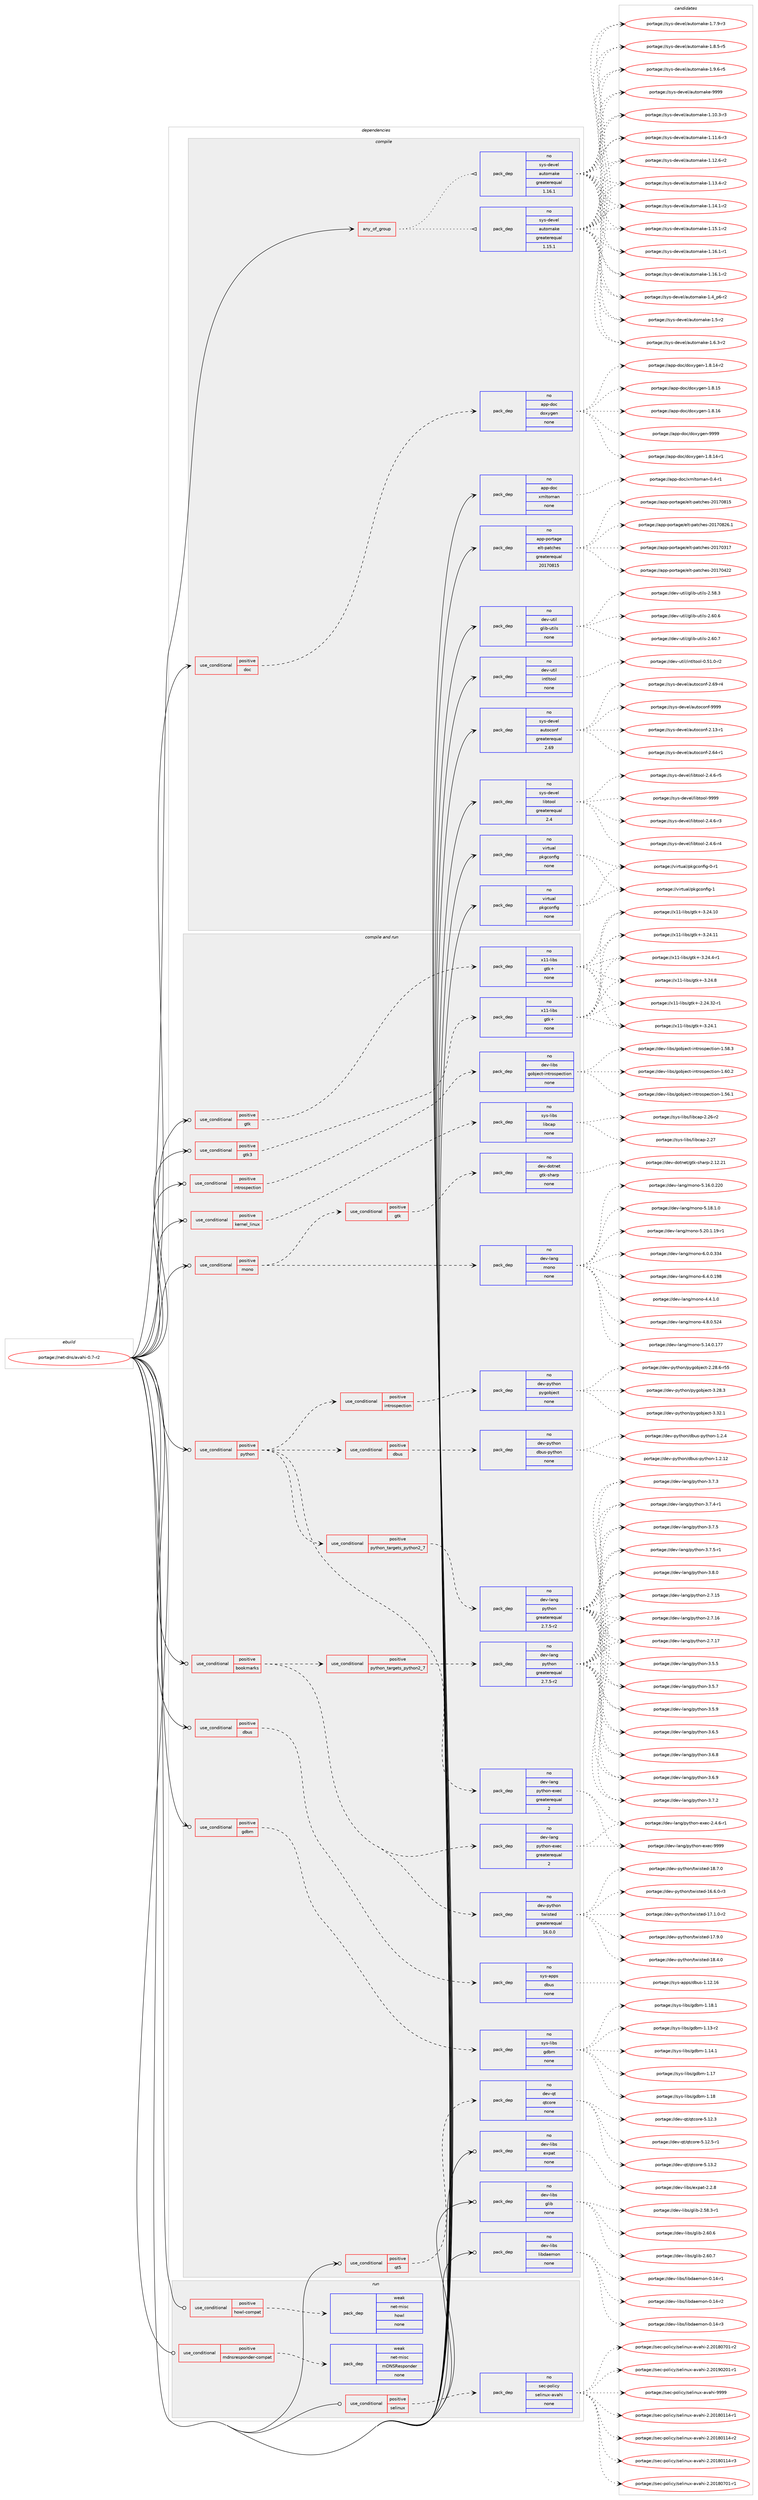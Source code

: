 digraph prolog {

# *************
# Graph options
# *************

newrank=true;
concentrate=true;
compound=true;
graph [rankdir=LR,fontname=Helvetica,fontsize=10,ranksep=1.5];#, ranksep=2.5, nodesep=0.2];
edge  [arrowhead=vee];
node  [fontname=Helvetica,fontsize=10];

# **********
# The ebuild
# **********

subgraph cluster_leftcol {
color=gray;
rank=same;
label=<<i>ebuild</i>>;
id [label="portage://net-dns/avahi-0.7-r2", color=red, width=4, href="../net-dns/avahi-0.7-r2.svg"];
}

# ****************
# The dependencies
# ****************

subgraph cluster_midcol {
color=gray;
label=<<i>dependencies</i>>;
subgraph cluster_compile {
fillcolor="#eeeeee";
style=filled;
label=<<i>compile</i>>;
subgraph any5643 {
dependency350611 [label=<<TABLE BORDER="0" CELLBORDER="1" CELLSPACING="0" CELLPADDING="4"><TR><TD CELLPADDING="10">any_of_group</TD></TR></TABLE>>, shape=none, color=red];subgraph pack257309 {
dependency350612 [label=<<TABLE BORDER="0" CELLBORDER="1" CELLSPACING="0" CELLPADDING="4" WIDTH="220"><TR><TD ROWSPAN="6" CELLPADDING="30">pack_dep</TD></TR><TR><TD WIDTH="110">no</TD></TR><TR><TD>sys-devel</TD></TR><TR><TD>automake</TD></TR><TR><TD>greaterequal</TD></TR><TR><TD>1.16.1</TD></TR></TABLE>>, shape=none, color=blue];
}
dependency350611:e -> dependency350612:w [weight=20,style="dotted",arrowhead="oinv"];
subgraph pack257310 {
dependency350613 [label=<<TABLE BORDER="0" CELLBORDER="1" CELLSPACING="0" CELLPADDING="4" WIDTH="220"><TR><TD ROWSPAN="6" CELLPADDING="30">pack_dep</TD></TR><TR><TD WIDTH="110">no</TD></TR><TR><TD>sys-devel</TD></TR><TR><TD>automake</TD></TR><TR><TD>greaterequal</TD></TR><TR><TD>1.15.1</TD></TR></TABLE>>, shape=none, color=blue];
}
dependency350611:e -> dependency350613:w [weight=20,style="dotted",arrowhead="oinv"];
}
id:e -> dependency350611:w [weight=20,style="solid",arrowhead="vee"];
subgraph cond87514 {
dependency350614 [label=<<TABLE BORDER="0" CELLBORDER="1" CELLSPACING="0" CELLPADDING="4"><TR><TD ROWSPAN="3" CELLPADDING="10">use_conditional</TD></TR><TR><TD>positive</TD></TR><TR><TD>doc</TD></TR></TABLE>>, shape=none, color=red];
subgraph pack257311 {
dependency350615 [label=<<TABLE BORDER="0" CELLBORDER="1" CELLSPACING="0" CELLPADDING="4" WIDTH="220"><TR><TD ROWSPAN="6" CELLPADDING="30">pack_dep</TD></TR><TR><TD WIDTH="110">no</TD></TR><TR><TD>app-doc</TD></TR><TR><TD>doxygen</TD></TR><TR><TD>none</TD></TR><TR><TD></TD></TR></TABLE>>, shape=none, color=blue];
}
dependency350614:e -> dependency350615:w [weight=20,style="dashed",arrowhead="vee"];
}
id:e -> dependency350614:w [weight=20,style="solid",arrowhead="vee"];
subgraph pack257312 {
dependency350616 [label=<<TABLE BORDER="0" CELLBORDER="1" CELLSPACING="0" CELLPADDING="4" WIDTH="220"><TR><TD ROWSPAN="6" CELLPADDING="30">pack_dep</TD></TR><TR><TD WIDTH="110">no</TD></TR><TR><TD>app-doc</TD></TR><TR><TD>xmltoman</TD></TR><TR><TD>none</TD></TR><TR><TD></TD></TR></TABLE>>, shape=none, color=blue];
}
id:e -> dependency350616:w [weight=20,style="solid",arrowhead="vee"];
subgraph pack257313 {
dependency350617 [label=<<TABLE BORDER="0" CELLBORDER="1" CELLSPACING="0" CELLPADDING="4" WIDTH="220"><TR><TD ROWSPAN="6" CELLPADDING="30">pack_dep</TD></TR><TR><TD WIDTH="110">no</TD></TR><TR><TD>app-portage</TD></TR><TR><TD>elt-patches</TD></TR><TR><TD>greaterequal</TD></TR><TR><TD>20170815</TD></TR></TABLE>>, shape=none, color=blue];
}
id:e -> dependency350617:w [weight=20,style="solid",arrowhead="vee"];
subgraph pack257314 {
dependency350618 [label=<<TABLE BORDER="0" CELLBORDER="1" CELLSPACING="0" CELLPADDING="4" WIDTH="220"><TR><TD ROWSPAN="6" CELLPADDING="30">pack_dep</TD></TR><TR><TD WIDTH="110">no</TD></TR><TR><TD>dev-util</TD></TR><TR><TD>glib-utils</TD></TR><TR><TD>none</TD></TR><TR><TD></TD></TR></TABLE>>, shape=none, color=blue];
}
id:e -> dependency350618:w [weight=20,style="solid",arrowhead="vee"];
subgraph pack257315 {
dependency350619 [label=<<TABLE BORDER="0" CELLBORDER="1" CELLSPACING="0" CELLPADDING="4" WIDTH="220"><TR><TD ROWSPAN="6" CELLPADDING="30">pack_dep</TD></TR><TR><TD WIDTH="110">no</TD></TR><TR><TD>dev-util</TD></TR><TR><TD>intltool</TD></TR><TR><TD>none</TD></TR><TR><TD></TD></TR></TABLE>>, shape=none, color=blue];
}
id:e -> dependency350619:w [weight=20,style="solid",arrowhead="vee"];
subgraph pack257316 {
dependency350620 [label=<<TABLE BORDER="0" CELLBORDER="1" CELLSPACING="0" CELLPADDING="4" WIDTH="220"><TR><TD ROWSPAN="6" CELLPADDING="30">pack_dep</TD></TR><TR><TD WIDTH="110">no</TD></TR><TR><TD>sys-devel</TD></TR><TR><TD>autoconf</TD></TR><TR><TD>greaterequal</TD></TR><TR><TD>2.69</TD></TR></TABLE>>, shape=none, color=blue];
}
id:e -> dependency350620:w [weight=20,style="solid",arrowhead="vee"];
subgraph pack257317 {
dependency350621 [label=<<TABLE BORDER="0" CELLBORDER="1" CELLSPACING="0" CELLPADDING="4" WIDTH="220"><TR><TD ROWSPAN="6" CELLPADDING="30">pack_dep</TD></TR><TR><TD WIDTH="110">no</TD></TR><TR><TD>sys-devel</TD></TR><TR><TD>libtool</TD></TR><TR><TD>greaterequal</TD></TR><TR><TD>2.4</TD></TR></TABLE>>, shape=none, color=blue];
}
id:e -> dependency350621:w [weight=20,style="solid",arrowhead="vee"];
subgraph pack257318 {
dependency350622 [label=<<TABLE BORDER="0" CELLBORDER="1" CELLSPACING="0" CELLPADDING="4" WIDTH="220"><TR><TD ROWSPAN="6" CELLPADDING="30">pack_dep</TD></TR><TR><TD WIDTH="110">no</TD></TR><TR><TD>virtual</TD></TR><TR><TD>pkgconfig</TD></TR><TR><TD>none</TD></TR><TR><TD></TD></TR></TABLE>>, shape=none, color=blue];
}
id:e -> dependency350622:w [weight=20,style="solid",arrowhead="vee"];
subgraph pack257319 {
dependency350623 [label=<<TABLE BORDER="0" CELLBORDER="1" CELLSPACING="0" CELLPADDING="4" WIDTH="220"><TR><TD ROWSPAN="6" CELLPADDING="30">pack_dep</TD></TR><TR><TD WIDTH="110">no</TD></TR><TR><TD>virtual</TD></TR><TR><TD>pkgconfig</TD></TR><TR><TD>none</TD></TR><TR><TD></TD></TR></TABLE>>, shape=none, color=blue];
}
id:e -> dependency350623:w [weight=20,style="solid",arrowhead="vee"];
}
subgraph cluster_compileandrun {
fillcolor="#eeeeee";
style=filled;
label=<<i>compile and run</i>>;
subgraph cond87515 {
dependency350624 [label=<<TABLE BORDER="0" CELLBORDER="1" CELLSPACING="0" CELLPADDING="4"><TR><TD ROWSPAN="3" CELLPADDING="10">use_conditional</TD></TR><TR><TD>positive</TD></TR><TR><TD>bookmarks</TD></TR></TABLE>>, shape=none, color=red];
subgraph cond87516 {
dependency350625 [label=<<TABLE BORDER="0" CELLBORDER="1" CELLSPACING="0" CELLPADDING="4"><TR><TD ROWSPAN="3" CELLPADDING="10">use_conditional</TD></TR><TR><TD>positive</TD></TR><TR><TD>python_targets_python2_7</TD></TR></TABLE>>, shape=none, color=red];
subgraph pack257320 {
dependency350626 [label=<<TABLE BORDER="0" CELLBORDER="1" CELLSPACING="0" CELLPADDING="4" WIDTH="220"><TR><TD ROWSPAN="6" CELLPADDING="30">pack_dep</TD></TR><TR><TD WIDTH="110">no</TD></TR><TR><TD>dev-lang</TD></TR><TR><TD>python</TD></TR><TR><TD>greaterequal</TD></TR><TR><TD>2.7.5-r2</TD></TR></TABLE>>, shape=none, color=blue];
}
dependency350625:e -> dependency350626:w [weight=20,style="dashed",arrowhead="vee"];
}
dependency350624:e -> dependency350625:w [weight=20,style="dashed",arrowhead="vee"];
subgraph pack257321 {
dependency350627 [label=<<TABLE BORDER="0" CELLBORDER="1" CELLSPACING="0" CELLPADDING="4" WIDTH="220"><TR><TD ROWSPAN="6" CELLPADDING="30">pack_dep</TD></TR><TR><TD WIDTH="110">no</TD></TR><TR><TD>dev-lang</TD></TR><TR><TD>python-exec</TD></TR><TR><TD>greaterequal</TD></TR><TR><TD>2</TD></TR></TABLE>>, shape=none, color=blue];
}
dependency350624:e -> dependency350627:w [weight=20,style="dashed",arrowhead="vee"];
subgraph pack257322 {
dependency350628 [label=<<TABLE BORDER="0" CELLBORDER="1" CELLSPACING="0" CELLPADDING="4" WIDTH="220"><TR><TD ROWSPAN="6" CELLPADDING="30">pack_dep</TD></TR><TR><TD WIDTH="110">no</TD></TR><TR><TD>dev-python</TD></TR><TR><TD>twisted</TD></TR><TR><TD>greaterequal</TD></TR><TR><TD>16.0.0</TD></TR></TABLE>>, shape=none, color=blue];
}
dependency350624:e -> dependency350628:w [weight=20,style="dashed",arrowhead="vee"];
}
id:e -> dependency350624:w [weight=20,style="solid",arrowhead="odotvee"];
subgraph cond87517 {
dependency350629 [label=<<TABLE BORDER="0" CELLBORDER="1" CELLSPACING="0" CELLPADDING="4"><TR><TD ROWSPAN="3" CELLPADDING="10">use_conditional</TD></TR><TR><TD>positive</TD></TR><TR><TD>dbus</TD></TR></TABLE>>, shape=none, color=red];
subgraph pack257323 {
dependency350630 [label=<<TABLE BORDER="0" CELLBORDER="1" CELLSPACING="0" CELLPADDING="4" WIDTH="220"><TR><TD ROWSPAN="6" CELLPADDING="30">pack_dep</TD></TR><TR><TD WIDTH="110">no</TD></TR><TR><TD>sys-apps</TD></TR><TR><TD>dbus</TD></TR><TR><TD>none</TD></TR><TR><TD></TD></TR></TABLE>>, shape=none, color=blue];
}
dependency350629:e -> dependency350630:w [weight=20,style="dashed",arrowhead="vee"];
}
id:e -> dependency350629:w [weight=20,style="solid",arrowhead="odotvee"];
subgraph cond87518 {
dependency350631 [label=<<TABLE BORDER="0" CELLBORDER="1" CELLSPACING="0" CELLPADDING="4"><TR><TD ROWSPAN="3" CELLPADDING="10">use_conditional</TD></TR><TR><TD>positive</TD></TR><TR><TD>gdbm</TD></TR></TABLE>>, shape=none, color=red];
subgraph pack257324 {
dependency350632 [label=<<TABLE BORDER="0" CELLBORDER="1" CELLSPACING="0" CELLPADDING="4" WIDTH="220"><TR><TD ROWSPAN="6" CELLPADDING="30">pack_dep</TD></TR><TR><TD WIDTH="110">no</TD></TR><TR><TD>sys-libs</TD></TR><TR><TD>gdbm</TD></TR><TR><TD>none</TD></TR><TR><TD></TD></TR></TABLE>>, shape=none, color=blue];
}
dependency350631:e -> dependency350632:w [weight=20,style="dashed",arrowhead="vee"];
}
id:e -> dependency350631:w [weight=20,style="solid",arrowhead="odotvee"];
subgraph cond87519 {
dependency350633 [label=<<TABLE BORDER="0" CELLBORDER="1" CELLSPACING="0" CELLPADDING="4"><TR><TD ROWSPAN="3" CELLPADDING="10">use_conditional</TD></TR><TR><TD>positive</TD></TR><TR><TD>gtk</TD></TR></TABLE>>, shape=none, color=red];
subgraph pack257325 {
dependency350634 [label=<<TABLE BORDER="0" CELLBORDER="1" CELLSPACING="0" CELLPADDING="4" WIDTH="220"><TR><TD ROWSPAN="6" CELLPADDING="30">pack_dep</TD></TR><TR><TD WIDTH="110">no</TD></TR><TR><TD>x11-libs</TD></TR><TR><TD>gtk+</TD></TR><TR><TD>none</TD></TR><TR><TD></TD></TR></TABLE>>, shape=none, color=blue];
}
dependency350633:e -> dependency350634:w [weight=20,style="dashed",arrowhead="vee"];
}
id:e -> dependency350633:w [weight=20,style="solid",arrowhead="odotvee"];
subgraph cond87520 {
dependency350635 [label=<<TABLE BORDER="0" CELLBORDER="1" CELLSPACING="0" CELLPADDING="4"><TR><TD ROWSPAN="3" CELLPADDING="10">use_conditional</TD></TR><TR><TD>positive</TD></TR><TR><TD>gtk3</TD></TR></TABLE>>, shape=none, color=red];
subgraph pack257326 {
dependency350636 [label=<<TABLE BORDER="0" CELLBORDER="1" CELLSPACING="0" CELLPADDING="4" WIDTH="220"><TR><TD ROWSPAN="6" CELLPADDING="30">pack_dep</TD></TR><TR><TD WIDTH="110">no</TD></TR><TR><TD>x11-libs</TD></TR><TR><TD>gtk+</TD></TR><TR><TD>none</TD></TR><TR><TD></TD></TR></TABLE>>, shape=none, color=blue];
}
dependency350635:e -> dependency350636:w [weight=20,style="dashed",arrowhead="vee"];
}
id:e -> dependency350635:w [weight=20,style="solid",arrowhead="odotvee"];
subgraph cond87521 {
dependency350637 [label=<<TABLE BORDER="0" CELLBORDER="1" CELLSPACING="0" CELLPADDING="4"><TR><TD ROWSPAN="3" CELLPADDING="10">use_conditional</TD></TR><TR><TD>positive</TD></TR><TR><TD>introspection</TD></TR></TABLE>>, shape=none, color=red];
subgraph pack257327 {
dependency350638 [label=<<TABLE BORDER="0" CELLBORDER="1" CELLSPACING="0" CELLPADDING="4" WIDTH="220"><TR><TD ROWSPAN="6" CELLPADDING="30">pack_dep</TD></TR><TR><TD WIDTH="110">no</TD></TR><TR><TD>dev-libs</TD></TR><TR><TD>gobject-introspection</TD></TR><TR><TD>none</TD></TR><TR><TD></TD></TR></TABLE>>, shape=none, color=blue];
}
dependency350637:e -> dependency350638:w [weight=20,style="dashed",arrowhead="vee"];
}
id:e -> dependency350637:w [weight=20,style="solid",arrowhead="odotvee"];
subgraph cond87522 {
dependency350639 [label=<<TABLE BORDER="0" CELLBORDER="1" CELLSPACING="0" CELLPADDING="4"><TR><TD ROWSPAN="3" CELLPADDING="10">use_conditional</TD></TR><TR><TD>positive</TD></TR><TR><TD>kernel_linux</TD></TR></TABLE>>, shape=none, color=red];
subgraph pack257328 {
dependency350640 [label=<<TABLE BORDER="0" CELLBORDER="1" CELLSPACING="0" CELLPADDING="4" WIDTH="220"><TR><TD ROWSPAN="6" CELLPADDING="30">pack_dep</TD></TR><TR><TD WIDTH="110">no</TD></TR><TR><TD>sys-libs</TD></TR><TR><TD>libcap</TD></TR><TR><TD>none</TD></TR><TR><TD></TD></TR></TABLE>>, shape=none, color=blue];
}
dependency350639:e -> dependency350640:w [weight=20,style="dashed",arrowhead="vee"];
}
id:e -> dependency350639:w [weight=20,style="solid",arrowhead="odotvee"];
subgraph cond87523 {
dependency350641 [label=<<TABLE BORDER="0" CELLBORDER="1" CELLSPACING="0" CELLPADDING="4"><TR><TD ROWSPAN="3" CELLPADDING="10">use_conditional</TD></TR><TR><TD>positive</TD></TR><TR><TD>mono</TD></TR></TABLE>>, shape=none, color=red];
subgraph pack257329 {
dependency350642 [label=<<TABLE BORDER="0" CELLBORDER="1" CELLSPACING="0" CELLPADDING="4" WIDTH="220"><TR><TD ROWSPAN="6" CELLPADDING="30">pack_dep</TD></TR><TR><TD WIDTH="110">no</TD></TR><TR><TD>dev-lang</TD></TR><TR><TD>mono</TD></TR><TR><TD>none</TD></TR><TR><TD></TD></TR></TABLE>>, shape=none, color=blue];
}
dependency350641:e -> dependency350642:w [weight=20,style="dashed",arrowhead="vee"];
subgraph cond87524 {
dependency350643 [label=<<TABLE BORDER="0" CELLBORDER="1" CELLSPACING="0" CELLPADDING="4"><TR><TD ROWSPAN="3" CELLPADDING="10">use_conditional</TD></TR><TR><TD>positive</TD></TR><TR><TD>gtk</TD></TR></TABLE>>, shape=none, color=red];
subgraph pack257330 {
dependency350644 [label=<<TABLE BORDER="0" CELLBORDER="1" CELLSPACING="0" CELLPADDING="4" WIDTH="220"><TR><TD ROWSPAN="6" CELLPADDING="30">pack_dep</TD></TR><TR><TD WIDTH="110">no</TD></TR><TR><TD>dev-dotnet</TD></TR><TR><TD>gtk-sharp</TD></TR><TR><TD>none</TD></TR><TR><TD></TD></TR></TABLE>>, shape=none, color=blue];
}
dependency350643:e -> dependency350644:w [weight=20,style="dashed",arrowhead="vee"];
}
dependency350641:e -> dependency350643:w [weight=20,style="dashed",arrowhead="vee"];
}
id:e -> dependency350641:w [weight=20,style="solid",arrowhead="odotvee"];
subgraph cond87525 {
dependency350645 [label=<<TABLE BORDER="0" CELLBORDER="1" CELLSPACING="0" CELLPADDING="4"><TR><TD ROWSPAN="3" CELLPADDING="10">use_conditional</TD></TR><TR><TD>positive</TD></TR><TR><TD>python</TD></TR></TABLE>>, shape=none, color=red];
subgraph cond87526 {
dependency350646 [label=<<TABLE BORDER="0" CELLBORDER="1" CELLSPACING="0" CELLPADDING="4"><TR><TD ROWSPAN="3" CELLPADDING="10">use_conditional</TD></TR><TR><TD>positive</TD></TR><TR><TD>python_targets_python2_7</TD></TR></TABLE>>, shape=none, color=red];
subgraph pack257331 {
dependency350647 [label=<<TABLE BORDER="0" CELLBORDER="1" CELLSPACING="0" CELLPADDING="4" WIDTH="220"><TR><TD ROWSPAN="6" CELLPADDING="30">pack_dep</TD></TR><TR><TD WIDTH="110">no</TD></TR><TR><TD>dev-lang</TD></TR><TR><TD>python</TD></TR><TR><TD>greaterequal</TD></TR><TR><TD>2.7.5-r2</TD></TR></TABLE>>, shape=none, color=blue];
}
dependency350646:e -> dependency350647:w [weight=20,style="dashed",arrowhead="vee"];
}
dependency350645:e -> dependency350646:w [weight=20,style="dashed",arrowhead="vee"];
subgraph pack257332 {
dependency350648 [label=<<TABLE BORDER="0" CELLBORDER="1" CELLSPACING="0" CELLPADDING="4" WIDTH="220"><TR><TD ROWSPAN="6" CELLPADDING="30">pack_dep</TD></TR><TR><TD WIDTH="110">no</TD></TR><TR><TD>dev-lang</TD></TR><TR><TD>python-exec</TD></TR><TR><TD>greaterequal</TD></TR><TR><TD>2</TD></TR></TABLE>>, shape=none, color=blue];
}
dependency350645:e -> dependency350648:w [weight=20,style="dashed",arrowhead="vee"];
subgraph cond87527 {
dependency350649 [label=<<TABLE BORDER="0" CELLBORDER="1" CELLSPACING="0" CELLPADDING="4"><TR><TD ROWSPAN="3" CELLPADDING="10">use_conditional</TD></TR><TR><TD>positive</TD></TR><TR><TD>dbus</TD></TR></TABLE>>, shape=none, color=red];
subgraph pack257333 {
dependency350650 [label=<<TABLE BORDER="0" CELLBORDER="1" CELLSPACING="0" CELLPADDING="4" WIDTH="220"><TR><TD ROWSPAN="6" CELLPADDING="30">pack_dep</TD></TR><TR><TD WIDTH="110">no</TD></TR><TR><TD>dev-python</TD></TR><TR><TD>dbus-python</TD></TR><TR><TD>none</TD></TR><TR><TD></TD></TR></TABLE>>, shape=none, color=blue];
}
dependency350649:e -> dependency350650:w [weight=20,style="dashed",arrowhead="vee"];
}
dependency350645:e -> dependency350649:w [weight=20,style="dashed",arrowhead="vee"];
subgraph cond87528 {
dependency350651 [label=<<TABLE BORDER="0" CELLBORDER="1" CELLSPACING="0" CELLPADDING="4"><TR><TD ROWSPAN="3" CELLPADDING="10">use_conditional</TD></TR><TR><TD>positive</TD></TR><TR><TD>introspection</TD></TR></TABLE>>, shape=none, color=red];
subgraph pack257334 {
dependency350652 [label=<<TABLE BORDER="0" CELLBORDER="1" CELLSPACING="0" CELLPADDING="4" WIDTH="220"><TR><TD ROWSPAN="6" CELLPADDING="30">pack_dep</TD></TR><TR><TD WIDTH="110">no</TD></TR><TR><TD>dev-python</TD></TR><TR><TD>pygobject</TD></TR><TR><TD>none</TD></TR><TR><TD></TD></TR></TABLE>>, shape=none, color=blue];
}
dependency350651:e -> dependency350652:w [weight=20,style="dashed",arrowhead="vee"];
}
dependency350645:e -> dependency350651:w [weight=20,style="dashed",arrowhead="vee"];
}
id:e -> dependency350645:w [weight=20,style="solid",arrowhead="odotvee"];
subgraph cond87529 {
dependency350653 [label=<<TABLE BORDER="0" CELLBORDER="1" CELLSPACING="0" CELLPADDING="4"><TR><TD ROWSPAN="3" CELLPADDING="10">use_conditional</TD></TR><TR><TD>positive</TD></TR><TR><TD>qt5</TD></TR></TABLE>>, shape=none, color=red];
subgraph pack257335 {
dependency350654 [label=<<TABLE BORDER="0" CELLBORDER="1" CELLSPACING="0" CELLPADDING="4" WIDTH="220"><TR><TD ROWSPAN="6" CELLPADDING="30">pack_dep</TD></TR><TR><TD WIDTH="110">no</TD></TR><TR><TD>dev-qt</TD></TR><TR><TD>qtcore</TD></TR><TR><TD>none</TD></TR><TR><TD></TD></TR></TABLE>>, shape=none, color=blue];
}
dependency350653:e -> dependency350654:w [weight=20,style="dashed",arrowhead="vee"];
}
id:e -> dependency350653:w [weight=20,style="solid",arrowhead="odotvee"];
subgraph pack257336 {
dependency350655 [label=<<TABLE BORDER="0" CELLBORDER="1" CELLSPACING="0" CELLPADDING="4" WIDTH="220"><TR><TD ROWSPAN="6" CELLPADDING="30">pack_dep</TD></TR><TR><TD WIDTH="110">no</TD></TR><TR><TD>dev-libs</TD></TR><TR><TD>expat</TD></TR><TR><TD>none</TD></TR><TR><TD></TD></TR></TABLE>>, shape=none, color=blue];
}
id:e -> dependency350655:w [weight=20,style="solid",arrowhead="odotvee"];
subgraph pack257337 {
dependency350656 [label=<<TABLE BORDER="0" CELLBORDER="1" CELLSPACING="0" CELLPADDING="4" WIDTH="220"><TR><TD ROWSPAN="6" CELLPADDING="30">pack_dep</TD></TR><TR><TD WIDTH="110">no</TD></TR><TR><TD>dev-libs</TD></TR><TR><TD>glib</TD></TR><TR><TD>none</TD></TR><TR><TD></TD></TR></TABLE>>, shape=none, color=blue];
}
id:e -> dependency350656:w [weight=20,style="solid",arrowhead="odotvee"];
subgraph pack257338 {
dependency350657 [label=<<TABLE BORDER="0" CELLBORDER="1" CELLSPACING="0" CELLPADDING="4" WIDTH="220"><TR><TD ROWSPAN="6" CELLPADDING="30">pack_dep</TD></TR><TR><TD WIDTH="110">no</TD></TR><TR><TD>dev-libs</TD></TR><TR><TD>libdaemon</TD></TR><TR><TD>none</TD></TR><TR><TD></TD></TR></TABLE>>, shape=none, color=blue];
}
id:e -> dependency350657:w [weight=20,style="solid",arrowhead="odotvee"];
}
subgraph cluster_run {
fillcolor="#eeeeee";
style=filled;
label=<<i>run</i>>;
subgraph cond87530 {
dependency350658 [label=<<TABLE BORDER="0" CELLBORDER="1" CELLSPACING="0" CELLPADDING="4"><TR><TD ROWSPAN="3" CELLPADDING="10">use_conditional</TD></TR><TR><TD>positive</TD></TR><TR><TD>howl-compat</TD></TR></TABLE>>, shape=none, color=red];
subgraph pack257339 {
dependency350659 [label=<<TABLE BORDER="0" CELLBORDER="1" CELLSPACING="0" CELLPADDING="4" WIDTH="220"><TR><TD ROWSPAN="6" CELLPADDING="30">pack_dep</TD></TR><TR><TD WIDTH="110">weak</TD></TR><TR><TD>net-misc</TD></TR><TR><TD>howl</TD></TR><TR><TD>none</TD></TR><TR><TD></TD></TR></TABLE>>, shape=none, color=blue];
}
dependency350658:e -> dependency350659:w [weight=20,style="dashed",arrowhead="vee"];
}
id:e -> dependency350658:w [weight=20,style="solid",arrowhead="odot"];
subgraph cond87531 {
dependency350660 [label=<<TABLE BORDER="0" CELLBORDER="1" CELLSPACING="0" CELLPADDING="4"><TR><TD ROWSPAN="3" CELLPADDING="10">use_conditional</TD></TR><TR><TD>positive</TD></TR><TR><TD>mdnsresponder-compat</TD></TR></TABLE>>, shape=none, color=red];
subgraph pack257340 {
dependency350661 [label=<<TABLE BORDER="0" CELLBORDER="1" CELLSPACING="0" CELLPADDING="4" WIDTH="220"><TR><TD ROWSPAN="6" CELLPADDING="30">pack_dep</TD></TR><TR><TD WIDTH="110">weak</TD></TR><TR><TD>net-misc</TD></TR><TR><TD>mDNSResponder</TD></TR><TR><TD>none</TD></TR><TR><TD></TD></TR></TABLE>>, shape=none, color=blue];
}
dependency350660:e -> dependency350661:w [weight=20,style="dashed",arrowhead="vee"];
}
id:e -> dependency350660:w [weight=20,style="solid",arrowhead="odot"];
subgraph cond87532 {
dependency350662 [label=<<TABLE BORDER="0" CELLBORDER="1" CELLSPACING="0" CELLPADDING="4"><TR><TD ROWSPAN="3" CELLPADDING="10">use_conditional</TD></TR><TR><TD>positive</TD></TR><TR><TD>selinux</TD></TR></TABLE>>, shape=none, color=red];
subgraph pack257341 {
dependency350663 [label=<<TABLE BORDER="0" CELLBORDER="1" CELLSPACING="0" CELLPADDING="4" WIDTH="220"><TR><TD ROWSPAN="6" CELLPADDING="30">pack_dep</TD></TR><TR><TD WIDTH="110">no</TD></TR><TR><TD>sec-policy</TD></TR><TR><TD>selinux-avahi</TD></TR><TR><TD>none</TD></TR><TR><TD></TD></TR></TABLE>>, shape=none, color=blue];
}
dependency350662:e -> dependency350663:w [weight=20,style="dashed",arrowhead="vee"];
}
id:e -> dependency350662:w [weight=20,style="solid",arrowhead="odot"];
}
}

# **************
# The candidates
# **************

subgraph cluster_choices {
rank=same;
color=gray;
label=<<i>candidates</i>>;

subgraph choice257309 {
color=black;
nodesep=1;
choiceportage11512111545100101118101108479711711611110997107101454946494846514511451 [label="portage://sys-devel/automake-1.10.3-r3", color=red, width=4,href="../sys-devel/automake-1.10.3-r3.svg"];
choiceportage11512111545100101118101108479711711611110997107101454946494946544511451 [label="portage://sys-devel/automake-1.11.6-r3", color=red, width=4,href="../sys-devel/automake-1.11.6-r3.svg"];
choiceportage11512111545100101118101108479711711611110997107101454946495046544511450 [label="portage://sys-devel/automake-1.12.6-r2", color=red, width=4,href="../sys-devel/automake-1.12.6-r2.svg"];
choiceportage11512111545100101118101108479711711611110997107101454946495146524511450 [label="portage://sys-devel/automake-1.13.4-r2", color=red, width=4,href="../sys-devel/automake-1.13.4-r2.svg"];
choiceportage11512111545100101118101108479711711611110997107101454946495246494511450 [label="portage://sys-devel/automake-1.14.1-r2", color=red, width=4,href="../sys-devel/automake-1.14.1-r2.svg"];
choiceportage11512111545100101118101108479711711611110997107101454946495346494511450 [label="portage://sys-devel/automake-1.15.1-r2", color=red, width=4,href="../sys-devel/automake-1.15.1-r2.svg"];
choiceportage11512111545100101118101108479711711611110997107101454946495446494511449 [label="portage://sys-devel/automake-1.16.1-r1", color=red, width=4,href="../sys-devel/automake-1.16.1-r1.svg"];
choiceportage11512111545100101118101108479711711611110997107101454946495446494511450 [label="portage://sys-devel/automake-1.16.1-r2", color=red, width=4,href="../sys-devel/automake-1.16.1-r2.svg"];
choiceportage115121115451001011181011084797117116111109971071014549465295112544511450 [label="portage://sys-devel/automake-1.4_p6-r2", color=red, width=4,href="../sys-devel/automake-1.4_p6-r2.svg"];
choiceportage11512111545100101118101108479711711611110997107101454946534511450 [label="portage://sys-devel/automake-1.5-r2", color=red, width=4,href="../sys-devel/automake-1.5-r2.svg"];
choiceportage115121115451001011181011084797117116111109971071014549465446514511450 [label="portage://sys-devel/automake-1.6.3-r2", color=red, width=4,href="../sys-devel/automake-1.6.3-r2.svg"];
choiceportage115121115451001011181011084797117116111109971071014549465546574511451 [label="portage://sys-devel/automake-1.7.9-r3", color=red, width=4,href="../sys-devel/automake-1.7.9-r3.svg"];
choiceportage115121115451001011181011084797117116111109971071014549465646534511453 [label="portage://sys-devel/automake-1.8.5-r5", color=red, width=4,href="../sys-devel/automake-1.8.5-r5.svg"];
choiceportage115121115451001011181011084797117116111109971071014549465746544511453 [label="portage://sys-devel/automake-1.9.6-r5", color=red, width=4,href="../sys-devel/automake-1.9.6-r5.svg"];
choiceportage115121115451001011181011084797117116111109971071014557575757 [label="portage://sys-devel/automake-9999", color=red, width=4,href="../sys-devel/automake-9999.svg"];
dependency350612:e -> choiceportage11512111545100101118101108479711711611110997107101454946494846514511451:w [style=dotted,weight="100"];
dependency350612:e -> choiceportage11512111545100101118101108479711711611110997107101454946494946544511451:w [style=dotted,weight="100"];
dependency350612:e -> choiceportage11512111545100101118101108479711711611110997107101454946495046544511450:w [style=dotted,weight="100"];
dependency350612:e -> choiceportage11512111545100101118101108479711711611110997107101454946495146524511450:w [style=dotted,weight="100"];
dependency350612:e -> choiceportage11512111545100101118101108479711711611110997107101454946495246494511450:w [style=dotted,weight="100"];
dependency350612:e -> choiceportage11512111545100101118101108479711711611110997107101454946495346494511450:w [style=dotted,weight="100"];
dependency350612:e -> choiceportage11512111545100101118101108479711711611110997107101454946495446494511449:w [style=dotted,weight="100"];
dependency350612:e -> choiceportage11512111545100101118101108479711711611110997107101454946495446494511450:w [style=dotted,weight="100"];
dependency350612:e -> choiceportage115121115451001011181011084797117116111109971071014549465295112544511450:w [style=dotted,weight="100"];
dependency350612:e -> choiceportage11512111545100101118101108479711711611110997107101454946534511450:w [style=dotted,weight="100"];
dependency350612:e -> choiceportage115121115451001011181011084797117116111109971071014549465446514511450:w [style=dotted,weight="100"];
dependency350612:e -> choiceportage115121115451001011181011084797117116111109971071014549465546574511451:w [style=dotted,weight="100"];
dependency350612:e -> choiceportage115121115451001011181011084797117116111109971071014549465646534511453:w [style=dotted,weight="100"];
dependency350612:e -> choiceportage115121115451001011181011084797117116111109971071014549465746544511453:w [style=dotted,weight="100"];
dependency350612:e -> choiceportage115121115451001011181011084797117116111109971071014557575757:w [style=dotted,weight="100"];
}
subgraph choice257310 {
color=black;
nodesep=1;
choiceportage11512111545100101118101108479711711611110997107101454946494846514511451 [label="portage://sys-devel/automake-1.10.3-r3", color=red, width=4,href="../sys-devel/automake-1.10.3-r3.svg"];
choiceportage11512111545100101118101108479711711611110997107101454946494946544511451 [label="portage://sys-devel/automake-1.11.6-r3", color=red, width=4,href="../sys-devel/automake-1.11.6-r3.svg"];
choiceportage11512111545100101118101108479711711611110997107101454946495046544511450 [label="portage://sys-devel/automake-1.12.6-r2", color=red, width=4,href="../sys-devel/automake-1.12.6-r2.svg"];
choiceportage11512111545100101118101108479711711611110997107101454946495146524511450 [label="portage://sys-devel/automake-1.13.4-r2", color=red, width=4,href="../sys-devel/automake-1.13.4-r2.svg"];
choiceportage11512111545100101118101108479711711611110997107101454946495246494511450 [label="portage://sys-devel/automake-1.14.1-r2", color=red, width=4,href="../sys-devel/automake-1.14.1-r2.svg"];
choiceportage11512111545100101118101108479711711611110997107101454946495346494511450 [label="portage://sys-devel/automake-1.15.1-r2", color=red, width=4,href="../sys-devel/automake-1.15.1-r2.svg"];
choiceportage11512111545100101118101108479711711611110997107101454946495446494511449 [label="portage://sys-devel/automake-1.16.1-r1", color=red, width=4,href="../sys-devel/automake-1.16.1-r1.svg"];
choiceportage11512111545100101118101108479711711611110997107101454946495446494511450 [label="portage://sys-devel/automake-1.16.1-r2", color=red, width=4,href="../sys-devel/automake-1.16.1-r2.svg"];
choiceportage115121115451001011181011084797117116111109971071014549465295112544511450 [label="portage://sys-devel/automake-1.4_p6-r2", color=red, width=4,href="../sys-devel/automake-1.4_p6-r2.svg"];
choiceportage11512111545100101118101108479711711611110997107101454946534511450 [label="portage://sys-devel/automake-1.5-r2", color=red, width=4,href="../sys-devel/automake-1.5-r2.svg"];
choiceportage115121115451001011181011084797117116111109971071014549465446514511450 [label="portage://sys-devel/automake-1.6.3-r2", color=red, width=4,href="../sys-devel/automake-1.6.3-r2.svg"];
choiceportage115121115451001011181011084797117116111109971071014549465546574511451 [label="portage://sys-devel/automake-1.7.9-r3", color=red, width=4,href="../sys-devel/automake-1.7.9-r3.svg"];
choiceportage115121115451001011181011084797117116111109971071014549465646534511453 [label="portage://sys-devel/automake-1.8.5-r5", color=red, width=4,href="../sys-devel/automake-1.8.5-r5.svg"];
choiceportage115121115451001011181011084797117116111109971071014549465746544511453 [label="portage://sys-devel/automake-1.9.6-r5", color=red, width=4,href="../sys-devel/automake-1.9.6-r5.svg"];
choiceportage115121115451001011181011084797117116111109971071014557575757 [label="portage://sys-devel/automake-9999", color=red, width=4,href="../sys-devel/automake-9999.svg"];
dependency350613:e -> choiceportage11512111545100101118101108479711711611110997107101454946494846514511451:w [style=dotted,weight="100"];
dependency350613:e -> choiceportage11512111545100101118101108479711711611110997107101454946494946544511451:w [style=dotted,weight="100"];
dependency350613:e -> choiceportage11512111545100101118101108479711711611110997107101454946495046544511450:w [style=dotted,weight="100"];
dependency350613:e -> choiceportage11512111545100101118101108479711711611110997107101454946495146524511450:w [style=dotted,weight="100"];
dependency350613:e -> choiceportage11512111545100101118101108479711711611110997107101454946495246494511450:w [style=dotted,weight="100"];
dependency350613:e -> choiceportage11512111545100101118101108479711711611110997107101454946495346494511450:w [style=dotted,weight="100"];
dependency350613:e -> choiceportage11512111545100101118101108479711711611110997107101454946495446494511449:w [style=dotted,weight="100"];
dependency350613:e -> choiceportage11512111545100101118101108479711711611110997107101454946495446494511450:w [style=dotted,weight="100"];
dependency350613:e -> choiceportage115121115451001011181011084797117116111109971071014549465295112544511450:w [style=dotted,weight="100"];
dependency350613:e -> choiceportage11512111545100101118101108479711711611110997107101454946534511450:w [style=dotted,weight="100"];
dependency350613:e -> choiceportage115121115451001011181011084797117116111109971071014549465446514511450:w [style=dotted,weight="100"];
dependency350613:e -> choiceportage115121115451001011181011084797117116111109971071014549465546574511451:w [style=dotted,weight="100"];
dependency350613:e -> choiceportage115121115451001011181011084797117116111109971071014549465646534511453:w [style=dotted,weight="100"];
dependency350613:e -> choiceportage115121115451001011181011084797117116111109971071014549465746544511453:w [style=dotted,weight="100"];
dependency350613:e -> choiceportage115121115451001011181011084797117116111109971071014557575757:w [style=dotted,weight="100"];
}
subgraph choice257311 {
color=black;
nodesep=1;
choiceportage97112112451001119947100111120121103101110454946564649524511449 [label="portage://app-doc/doxygen-1.8.14-r1", color=red, width=4,href="../app-doc/doxygen-1.8.14-r1.svg"];
choiceportage97112112451001119947100111120121103101110454946564649524511450 [label="portage://app-doc/doxygen-1.8.14-r2", color=red, width=4,href="../app-doc/doxygen-1.8.14-r2.svg"];
choiceportage9711211245100111994710011112012110310111045494656464953 [label="portage://app-doc/doxygen-1.8.15", color=red, width=4,href="../app-doc/doxygen-1.8.15.svg"];
choiceportage9711211245100111994710011112012110310111045494656464954 [label="portage://app-doc/doxygen-1.8.16", color=red, width=4,href="../app-doc/doxygen-1.8.16.svg"];
choiceportage971121124510011199471001111201211031011104557575757 [label="portage://app-doc/doxygen-9999", color=red, width=4,href="../app-doc/doxygen-9999.svg"];
dependency350615:e -> choiceportage97112112451001119947100111120121103101110454946564649524511449:w [style=dotted,weight="100"];
dependency350615:e -> choiceportage97112112451001119947100111120121103101110454946564649524511450:w [style=dotted,weight="100"];
dependency350615:e -> choiceportage9711211245100111994710011112012110310111045494656464953:w [style=dotted,weight="100"];
dependency350615:e -> choiceportage9711211245100111994710011112012110310111045494656464954:w [style=dotted,weight="100"];
dependency350615:e -> choiceportage971121124510011199471001111201211031011104557575757:w [style=dotted,weight="100"];
}
subgraph choice257312 {
color=black;
nodesep=1;
choiceportage9711211245100111994712010910811611110997110454846524511449 [label="portage://app-doc/xmltoman-0.4-r1", color=red, width=4,href="../app-doc/xmltoman-0.4-r1.svg"];
dependency350616:e -> choiceportage9711211245100111994712010910811611110997110454846524511449:w [style=dotted,weight="100"];
}
subgraph choice257313 {
color=black;
nodesep=1;
choiceportage97112112451121111141169710310147101108116451129711699104101115455048495548514955 [label="portage://app-portage/elt-patches-20170317", color=red, width=4,href="../app-portage/elt-patches-20170317.svg"];
choiceportage97112112451121111141169710310147101108116451129711699104101115455048495548525050 [label="portage://app-portage/elt-patches-20170422", color=red, width=4,href="../app-portage/elt-patches-20170422.svg"];
choiceportage97112112451121111141169710310147101108116451129711699104101115455048495548564953 [label="portage://app-portage/elt-patches-20170815", color=red, width=4,href="../app-portage/elt-patches-20170815.svg"];
choiceportage971121124511211111411697103101471011081164511297116991041011154550484955485650544649 [label="portage://app-portage/elt-patches-20170826.1", color=red, width=4,href="../app-portage/elt-patches-20170826.1.svg"];
dependency350617:e -> choiceportage97112112451121111141169710310147101108116451129711699104101115455048495548514955:w [style=dotted,weight="100"];
dependency350617:e -> choiceportage97112112451121111141169710310147101108116451129711699104101115455048495548525050:w [style=dotted,weight="100"];
dependency350617:e -> choiceportage97112112451121111141169710310147101108116451129711699104101115455048495548564953:w [style=dotted,weight="100"];
dependency350617:e -> choiceportage971121124511211111411697103101471011081164511297116991041011154550484955485650544649:w [style=dotted,weight="100"];
}
subgraph choice257314 {
color=black;
nodesep=1;
choiceportage1001011184511711610510847103108105984511711610510811545504653564651 [label="portage://dev-util/glib-utils-2.58.3", color=red, width=4,href="../dev-util/glib-utils-2.58.3.svg"];
choiceportage1001011184511711610510847103108105984511711610510811545504654484654 [label="portage://dev-util/glib-utils-2.60.6", color=red, width=4,href="../dev-util/glib-utils-2.60.6.svg"];
choiceportage1001011184511711610510847103108105984511711610510811545504654484655 [label="portage://dev-util/glib-utils-2.60.7", color=red, width=4,href="../dev-util/glib-utils-2.60.7.svg"];
dependency350618:e -> choiceportage1001011184511711610510847103108105984511711610510811545504653564651:w [style=dotted,weight="100"];
dependency350618:e -> choiceportage1001011184511711610510847103108105984511711610510811545504654484654:w [style=dotted,weight="100"];
dependency350618:e -> choiceportage1001011184511711610510847103108105984511711610510811545504654484655:w [style=dotted,weight="100"];
}
subgraph choice257315 {
color=black;
nodesep=1;
choiceportage1001011184511711610510847105110116108116111111108454846534946484511450 [label="portage://dev-util/intltool-0.51.0-r2", color=red, width=4,href="../dev-util/intltool-0.51.0-r2.svg"];
dependency350619:e -> choiceportage1001011184511711610510847105110116108116111111108454846534946484511450:w [style=dotted,weight="100"];
}
subgraph choice257316 {
color=black;
nodesep=1;
choiceportage1151211154510010111810110847971171161119911111010245504649514511449 [label="portage://sys-devel/autoconf-2.13-r1", color=red, width=4,href="../sys-devel/autoconf-2.13-r1.svg"];
choiceportage1151211154510010111810110847971171161119911111010245504654524511449 [label="portage://sys-devel/autoconf-2.64-r1", color=red, width=4,href="../sys-devel/autoconf-2.64-r1.svg"];
choiceportage1151211154510010111810110847971171161119911111010245504654574511452 [label="portage://sys-devel/autoconf-2.69-r4", color=red, width=4,href="../sys-devel/autoconf-2.69-r4.svg"];
choiceportage115121115451001011181011084797117116111991111101024557575757 [label="portage://sys-devel/autoconf-9999", color=red, width=4,href="../sys-devel/autoconf-9999.svg"];
dependency350620:e -> choiceportage1151211154510010111810110847971171161119911111010245504649514511449:w [style=dotted,weight="100"];
dependency350620:e -> choiceportage1151211154510010111810110847971171161119911111010245504654524511449:w [style=dotted,weight="100"];
dependency350620:e -> choiceportage1151211154510010111810110847971171161119911111010245504654574511452:w [style=dotted,weight="100"];
dependency350620:e -> choiceportage115121115451001011181011084797117116111991111101024557575757:w [style=dotted,weight="100"];
}
subgraph choice257317 {
color=black;
nodesep=1;
choiceportage1151211154510010111810110847108105981161111111084550465246544511451 [label="portage://sys-devel/libtool-2.4.6-r3", color=red, width=4,href="../sys-devel/libtool-2.4.6-r3.svg"];
choiceportage1151211154510010111810110847108105981161111111084550465246544511452 [label="portage://sys-devel/libtool-2.4.6-r4", color=red, width=4,href="../sys-devel/libtool-2.4.6-r4.svg"];
choiceportage1151211154510010111810110847108105981161111111084550465246544511453 [label="portage://sys-devel/libtool-2.4.6-r5", color=red, width=4,href="../sys-devel/libtool-2.4.6-r5.svg"];
choiceportage1151211154510010111810110847108105981161111111084557575757 [label="portage://sys-devel/libtool-9999", color=red, width=4,href="../sys-devel/libtool-9999.svg"];
dependency350621:e -> choiceportage1151211154510010111810110847108105981161111111084550465246544511451:w [style=dotted,weight="100"];
dependency350621:e -> choiceportage1151211154510010111810110847108105981161111111084550465246544511452:w [style=dotted,weight="100"];
dependency350621:e -> choiceportage1151211154510010111810110847108105981161111111084550465246544511453:w [style=dotted,weight="100"];
dependency350621:e -> choiceportage1151211154510010111810110847108105981161111111084557575757:w [style=dotted,weight="100"];
}
subgraph choice257318 {
color=black;
nodesep=1;
choiceportage11810511411611797108471121071039911111010210510345484511449 [label="portage://virtual/pkgconfig-0-r1", color=red, width=4,href="../virtual/pkgconfig-0-r1.svg"];
choiceportage1181051141161179710847112107103991111101021051034549 [label="portage://virtual/pkgconfig-1", color=red, width=4,href="../virtual/pkgconfig-1.svg"];
dependency350622:e -> choiceportage11810511411611797108471121071039911111010210510345484511449:w [style=dotted,weight="100"];
dependency350622:e -> choiceportage1181051141161179710847112107103991111101021051034549:w [style=dotted,weight="100"];
}
subgraph choice257319 {
color=black;
nodesep=1;
choiceportage11810511411611797108471121071039911111010210510345484511449 [label="portage://virtual/pkgconfig-0-r1", color=red, width=4,href="../virtual/pkgconfig-0-r1.svg"];
choiceportage1181051141161179710847112107103991111101021051034549 [label="portage://virtual/pkgconfig-1", color=red, width=4,href="../virtual/pkgconfig-1.svg"];
dependency350623:e -> choiceportage11810511411611797108471121071039911111010210510345484511449:w [style=dotted,weight="100"];
dependency350623:e -> choiceportage1181051141161179710847112107103991111101021051034549:w [style=dotted,weight="100"];
}
subgraph choice257320 {
color=black;
nodesep=1;
choiceportage10010111845108971101034711212111610411111045504655464953 [label="portage://dev-lang/python-2.7.15", color=red, width=4,href="../dev-lang/python-2.7.15.svg"];
choiceportage10010111845108971101034711212111610411111045504655464954 [label="portage://dev-lang/python-2.7.16", color=red, width=4,href="../dev-lang/python-2.7.16.svg"];
choiceportage10010111845108971101034711212111610411111045504655464955 [label="portage://dev-lang/python-2.7.17", color=red, width=4,href="../dev-lang/python-2.7.17.svg"];
choiceportage100101118451089711010347112121116104111110455146534653 [label="portage://dev-lang/python-3.5.5", color=red, width=4,href="../dev-lang/python-3.5.5.svg"];
choiceportage100101118451089711010347112121116104111110455146534655 [label="portage://dev-lang/python-3.5.7", color=red, width=4,href="../dev-lang/python-3.5.7.svg"];
choiceportage100101118451089711010347112121116104111110455146534657 [label="portage://dev-lang/python-3.5.9", color=red, width=4,href="../dev-lang/python-3.5.9.svg"];
choiceportage100101118451089711010347112121116104111110455146544653 [label="portage://dev-lang/python-3.6.5", color=red, width=4,href="../dev-lang/python-3.6.5.svg"];
choiceportage100101118451089711010347112121116104111110455146544656 [label="portage://dev-lang/python-3.6.8", color=red, width=4,href="../dev-lang/python-3.6.8.svg"];
choiceportage100101118451089711010347112121116104111110455146544657 [label="portage://dev-lang/python-3.6.9", color=red, width=4,href="../dev-lang/python-3.6.9.svg"];
choiceportage100101118451089711010347112121116104111110455146554650 [label="portage://dev-lang/python-3.7.2", color=red, width=4,href="../dev-lang/python-3.7.2.svg"];
choiceportage100101118451089711010347112121116104111110455146554651 [label="portage://dev-lang/python-3.7.3", color=red, width=4,href="../dev-lang/python-3.7.3.svg"];
choiceportage1001011184510897110103471121211161041111104551465546524511449 [label="portage://dev-lang/python-3.7.4-r1", color=red, width=4,href="../dev-lang/python-3.7.4-r1.svg"];
choiceportage100101118451089711010347112121116104111110455146554653 [label="portage://dev-lang/python-3.7.5", color=red, width=4,href="../dev-lang/python-3.7.5.svg"];
choiceportage1001011184510897110103471121211161041111104551465546534511449 [label="portage://dev-lang/python-3.7.5-r1", color=red, width=4,href="../dev-lang/python-3.7.5-r1.svg"];
choiceportage100101118451089711010347112121116104111110455146564648 [label="portage://dev-lang/python-3.8.0", color=red, width=4,href="../dev-lang/python-3.8.0.svg"];
dependency350626:e -> choiceportage10010111845108971101034711212111610411111045504655464953:w [style=dotted,weight="100"];
dependency350626:e -> choiceportage10010111845108971101034711212111610411111045504655464954:w [style=dotted,weight="100"];
dependency350626:e -> choiceportage10010111845108971101034711212111610411111045504655464955:w [style=dotted,weight="100"];
dependency350626:e -> choiceportage100101118451089711010347112121116104111110455146534653:w [style=dotted,weight="100"];
dependency350626:e -> choiceportage100101118451089711010347112121116104111110455146534655:w [style=dotted,weight="100"];
dependency350626:e -> choiceportage100101118451089711010347112121116104111110455146534657:w [style=dotted,weight="100"];
dependency350626:e -> choiceportage100101118451089711010347112121116104111110455146544653:w [style=dotted,weight="100"];
dependency350626:e -> choiceportage100101118451089711010347112121116104111110455146544656:w [style=dotted,weight="100"];
dependency350626:e -> choiceportage100101118451089711010347112121116104111110455146544657:w [style=dotted,weight="100"];
dependency350626:e -> choiceportage100101118451089711010347112121116104111110455146554650:w [style=dotted,weight="100"];
dependency350626:e -> choiceportage100101118451089711010347112121116104111110455146554651:w [style=dotted,weight="100"];
dependency350626:e -> choiceportage1001011184510897110103471121211161041111104551465546524511449:w [style=dotted,weight="100"];
dependency350626:e -> choiceportage100101118451089711010347112121116104111110455146554653:w [style=dotted,weight="100"];
dependency350626:e -> choiceportage1001011184510897110103471121211161041111104551465546534511449:w [style=dotted,weight="100"];
dependency350626:e -> choiceportage100101118451089711010347112121116104111110455146564648:w [style=dotted,weight="100"];
}
subgraph choice257321 {
color=black;
nodesep=1;
choiceportage10010111845108971101034711212111610411111045101120101994550465246544511449 [label="portage://dev-lang/python-exec-2.4.6-r1", color=red, width=4,href="../dev-lang/python-exec-2.4.6-r1.svg"];
choiceportage10010111845108971101034711212111610411111045101120101994557575757 [label="portage://dev-lang/python-exec-9999", color=red, width=4,href="../dev-lang/python-exec-9999.svg"];
dependency350627:e -> choiceportage10010111845108971101034711212111610411111045101120101994550465246544511449:w [style=dotted,weight="100"];
dependency350627:e -> choiceportage10010111845108971101034711212111610411111045101120101994557575757:w [style=dotted,weight="100"];
}
subgraph choice257322 {
color=black;
nodesep=1;
choiceportage1001011184511212111610411111047116119105115116101100454954465446484511451 [label="portage://dev-python/twisted-16.6.0-r3", color=red, width=4,href="../dev-python/twisted-16.6.0-r3.svg"];
choiceportage1001011184511212111610411111047116119105115116101100454955464946484511450 [label="portage://dev-python/twisted-17.1.0-r2", color=red, width=4,href="../dev-python/twisted-17.1.0-r2.svg"];
choiceportage100101118451121211161041111104711611910511511610110045495546574648 [label="portage://dev-python/twisted-17.9.0", color=red, width=4,href="../dev-python/twisted-17.9.0.svg"];
choiceportage100101118451121211161041111104711611910511511610110045495646524648 [label="portage://dev-python/twisted-18.4.0", color=red, width=4,href="../dev-python/twisted-18.4.0.svg"];
choiceportage100101118451121211161041111104711611910511511610110045495646554648 [label="portage://dev-python/twisted-18.7.0", color=red, width=4,href="../dev-python/twisted-18.7.0.svg"];
dependency350628:e -> choiceportage1001011184511212111610411111047116119105115116101100454954465446484511451:w [style=dotted,weight="100"];
dependency350628:e -> choiceportage1001011184511212111610411111047116119105115116101100454955464946484511450:w [style=dotted,weight="100"];
dependency350628:e -> choiceportage100101118451121211161041111104711611910511511610110045495546574648:w [style=dotted,weight="100"];
dependency350628:e -> choiceportage100101118451121211161041111104711611910511511610110045495646524648:w [style=dotted,weight="100"];
dependency350628:e -> choiceportage100101118451121211161041111104711611910511511610110045495646554648:w [style=dotted,weight="100"];
}
subgraph choice257323 {
color=black;
nodesep=1;
choiceportage115121115459711211211547100981171154549464950464954 [label="portage://sys-apps/dbus-1.12.16", color=red, width=4,href="../sys-apps/dbus-1.12.16.svg"];
dependency350630:e -> choiceportage115121115459711211211547100981171154549464950464954:w [style=dotted,weight="100"];
}
subgraph choice257324 {
color=black;
nodesep=1;
choiceportage1151211154510810598115471031009810945494649514511450 [label="portage://sys-libs/gdbm-1.13-r2", color=red, width=4,href="../sys-libs/gdbm-1.13-r2.svg"];
choiceportage1151211154510810598115471031009810945494649524649 [label="portage://sys-libs/gdbm-1.14.1", color=red, width=4,href="../sys-libs/gdbm-1.14.1.svg"];
choiceportage115121115451081059811547103100981094549464955 [label="portage://sys-libs/gdbm-1.17", color=red, width=4,href="../sys-libs/gdbm-1.17.svg"];
choiceportage115121115451081059811547103100981094549464956 [label="portage://sys-libs/gdbm-1.18", color=red, width=4,href="../sys-libs/gdbm-1.18.svg"];
choiceportage1151211154510810598115471031009810945494649564649 [label="portage://sys-libs/gdbm-1.18.1", color=red, width=4,href="../sys-libs/gdbm-1.18.1.svg"];
dependency350632:e -> choiceportage1151211154510810598115471031009810945494649514511450:w [style=dotted,weight="100"];
dependency350632:e -> choiceportage1151211154510810598115471031009810945494649524649:w [style=dotted,weight="100"];
dependency350632:e -> choiceportage115121115451081059811547103100981094549464955:w [style=dotted,weight="100"];
dependency350632:e -> choiceportage115121115451081059811547103100981094549464956:w [style=dotted,weight="100"];
dependency350632:e -> choiceportage1151211154510810598115471031009810945494649564649:w [style=dotted,weight="100"];
}
subgraph choice257325 {
color=black;
nodesep=1;
choiceportage12049494510810598115471031161074345504650524651504511449 [label="portage://x11-libs/gtk+-2.24.32-r1", color=red, width=4,href="../x11-libs/gtk+-2.24.32-r1.svg"];
choiceportage12049494510810598115471031161074345514650524649 [label="portage://x11-libs/gtk+-3.24.1", color=red, width=4,href="../x11-libs/gtk+-3.24.1.svg"];
choiceportage1204949451081059811547103116107434551465052464948 [label="portage://x11-libs/gtk+-3.24.10", color=red, width=4,href="../x11-libs/gtk+-3.24.10.svg"];
choiceportage1204949451081059811547103116107434551465052464949 [label="portage://x11-libs/gtk+-3.24.11", color=red, width=4,href="../x11-libs/gtk+-3.24.11.svg"];
choiceportage120494945108105981154710311610743455146505246524511449 [label="portage://x11-libs/gtk+-3.24.4-r1", color=red, width=4,href="../x11-libs/gtk+-3.24.4-r1.svg"];
choiceportage12049494510810598115471031161074345514650524656 [label="portage://x11-libs/gtk+-3.24.8", color=red, width=4,href="../x11-libs/gtk+-3.24.8.svg"];
dependency350634:e -> choiceportage12049494510810598115471031161074345504650524651504511449:w [style=dotted,weight="100"];
dependency350634:e -> choiceportage12049494510810598115471031161074345514650524649:w [style=dotted,weight="100"];
dependency350634:e -> choiceportage1204949451081059811547103116107434551465052464948:w [style=dotted,weight="100"];
dependency350634:e -> choiceportage1204949451081059811547103116107434551465052464949:w [style=dotted,weight="100"];
dependency350634:e -> choiceportage120494945108105981154710311610743455146505246524511449:w [style=dotted,weight="100"];
dependency350634:e -> choiceportage12049494510810598115471031161074345514650524656:w [style=dotted,weight="100"];
}
subgraph choice257326 {
color=black;
nodesep=1;
choiceportage12049494510810598115471031161074345504650524651504511449 [label="portage://x11-libs/gtk+-2.24.32-r1", color=red, width=4,href="../x11-libs/gtk+-2.24.32-r1.svg"];
choiceportage12049494510810598115471031161074345514650524649 [label="portage://x11-libs/gtk+-3.24.1", color=red, width=4,href="../x11-libs/gtk+-3.24.1.svg"];
choiceportage1204949451081059811547103116107434551465052464948 [label="portage://x11-libs/gtk+-3.24.10", color=red, width=4,href="../x11-libs/gtk+-3.24.10.svg"];
choiceportage1204949451081059811547103116107434551465052464949 [label="portage://x11-libs/gtk+-3.24.11", color=red, width=4,href="../x11-libs/gtk+-3.24.11.svg"];
choiceportage120494945108105981154710311610743455146505246524511449 [label="portage://x11-libs/gtk+-3.24.4-r1", color=red, width=4,href="../x11-libs/gtk+-3.24.4-r1.svg"];
choiceportage12049494510810598115471031161074345514650524656 [label="portage://x11-libs/gtk+-3.24.8", color=red, width=4,href="../x11-libs/gtk+-3.24.8.svg"];
dependency350636:e -> choiceportage12049494510810598115471031161074345504650524651504511449:w [style=dotted,weight="100"];
dependency350636:e -> choiceportage12049494510810598115471031161074345514650524649:w [style=dotted,weight="100"];
dependency350636:e -> choiceportage1204949451081059811547103116107434551465052464948:w [style=dotted,weight="100"];
dependency350636:e -> choiceportage1204949451081059811547103116107434551465052464949:w [style=dotted,weight="100"];
dependency350636:e -> choiceportage120494945108105981154710311610743455146505246524511449:w [style=dotted,weight="100"];
dependency350636:e -> choiceportage12049494510810598115471031161074345514650524656:w [style=dotted,weight="100"];
}
subgraph choice257327 {
color=black;
nodesep=1;
choiceportage1001011184510810598115471031119810610199116451051101161141111151121019911610511111045494653544649 [label="portage://dev-libs/gobject-introspection-1.56.1", color=red, width=4,href="../dev-libs/gobject-introspection-1.56.1.svg"];
choiceportage1001011184510810598115471031119810610199116451051101161141111151121019911610511111045494653564651 [label="portage://dev-libs/gobject-introspection-1.58.3", color=red, width=4,href="../dev-libs/gobject-introspection-1.58.3.svg"];
choiceportage1001011184510810598115471031119810610199116451051101161141111151121019911610511111045494654484650 [label="portage://dev-libs/gobject-introspection-1.60.2", color=red, width=4,href="../dev-libs/gobject-introspection-1.60.2.svg"];
dependency350638:e -> choiceportage1001011184510810598115471031119810610199116451051101161141111151121019911610511111045494653544649:w [style=dotted,weight="100"];
dependency350638:e -> choiceportage1001011184510810598115471031119810610199116451051101161141111151121019911610511111045494653564651:w [style=dotted,weight="100"];
dependency350638:e -> choiceportage1001011184510810598115471031119810610199116451051101161141111151121019911610511111045494654484650:w [style=dotted,weight="100"];
}
subgraph choice257328 {
color=black;
nodesep=1;
choiceportage11512111545108105981154710810598999711245504650544511450 [label="portage://sys-libs/libcap-2.26-r2", color=red, width=4,href="../sys-libs/libcap-2.26-r2.svg"];
choiceportage1151211154510810598115471081059899971124550465055 [label="portage://sys-libs/libcap-2.27", color=red, width=4,href="../sys-libs/libcap-2.27.svg"];
dependency350640:e -> choiceportage11512111545108105981154710810598999711245504650544511450:w [style=dotted,weight="100"];
dependency350640:e -> choiceportage1151211154510810598115471081059899971124550465055:w [style=dotted,weight="100"];
}
subgraph choice257329 {
color=black;
nodesep=1;
choiceportage1001011184510897110103471091111101114552465246494648 [label="portage://dev-lang/mono-4.4.1.0", color=red, width=4,href="../dev-lang/mono-4.4.1.0.svg"];
choiceportage10010111845108971101034710911111011145524656464846535052 [label="portage://dev-lang/mono-4.8.0.524", color=red, width=4,href="../dev-lang/mono-4.8.0.524.svg"];
choiceportage1001011184510897110103471091111101114553464952464846495555 [label="portage://dev-lang/mono-5.14.0.177", color=red, width=4,href="../dev-lang/mono-5.14.0.177.svg"];
choiceportage1001011184510897110103471091111101114553464954464846505048 [label="portage://dev-lang/mono-5.16.0.220", color=red, width=4,href="../dev-lang/mono-5.16.0.220.svg"];
choiceportage100101118451089711010347109111110111455346495646494648 [label="portage://dev-lang/mono-5.18.1.0", color=red, width=4,href="../dev-lang/mono-5.18.1.0.svg"];
choiceportage100101118451089711010347109111110111455346504846494649574511449 [label="portage://dev-lang/mono-5.20.1.19-r1", color=red, width=4,href="../dev-lang/mono-5.20.1.19-r1.svg"];
choiceportage10010111845108971101034710911111011145544648464846515152 [label="portage://dev-lang/mono-6.0.0.334", color=red, width=4,href="../dev-lang/mono-6.0.0.334.svg"];
choiceportage10010111845108971101034710911111011145544652464846495756 [label="portage://dev-lang/mono-6.4.0.198", color=red, width=4,href="../dev-lang/mono-6.4.0.198.svg"];
dependency350642:e -> choiceportage1001011184510897110103471091111101114552465246494648:w [style=dotted,weight="100"];
dependency350642:e -> choiceportage10010111845108971101034710911111011145524656464846535052:w [style=dotted,weight="100"];
dependency350642:e -> choiceportage1001011184510897110103471091111101114553464952464846495555:w [style=dotted,weight="100"];
dependency350642:e -> choiceportage1001011184510897110103471091111101114553464954464846505048:w [style=dotted,weight="100"];
dependency350642:e -> choiceportage100101118451089711010347109111110111455346495646494648:w [style=dotted,weight="100"];
dependency350642:e -> choiceportage100101118451089711010347109111110111455346504846494649574511449:w [style=dotted,weight="100"];
dependency350642:e -> choiceportage10010111845108971101034710911111011145544648464846515152:w [style=dotted,weight="100"];
dependency350642:e -> choiceportage10010111845108971101034710911111011145544652464846495756:w [style=dotted,weight="100"];
}
subgraph choice257330 {
color=black;
nodesep=1;
choiceportage100101118451001111161101011164710311610745115104971141124550464950465049 [label="portage://dev-dotnet/gtk-sharp-2.12.21", color=red, width=4,href="../dev-dotnet/gtk-sharp-2.12.21.svg"];
dependency350644:e -> choiceportage100101118451001111161101011164710311610745115104971141124550464950465049:w [style=dotted,weight="100"];
}
subgraph choice257331 {
color=black;
nodesep=1;
choiceportage10010111845108971101034711212111610411111045504655464953 [label="portage://dev-lang/python-2.7.15", color=red, width=4,href="../dev-lang/python-2.7.15.svg"];
choiceportage10010111845108971101034711212111610411111045504655464954 [label="portage://dev-lang/python-2.7.16", color=red, width=4,href="../dev-lang/python-2.7.16.svg"];
choiceportage10010111845108971101034711212111610411111045504655464955 [label="portage://dev-lang/python-2.7.17", color=red, width=4,href="../dev-lang/python-2.7.17.svg"];
choiceportage100101118451089711010347112121116104111110455146534653 [label="portage://dev-lang/python-3.5.5", color=red, width=4,href="../dev-lang/python-3.5.5.svg"];
choiceportage100101118451089711010347112121116104111110455146534655 [label="portage://dev-lang/python-3.5.7", color=red, width=4,href="../dev-lang/python-3.5.7.svg"];
choiceportage100101118451089711010347112121116104111110455146534657 [label="portage://dev-lang/python-3.5.9", color=red, width=4,href="../dev-lang/python-3.5.9.svg"];
choiceportage100101118451089711010347112121116104111110455146544653 [label="portage://dev-lang/python-3.6.5", color=red, width=4,href="../dev-lang/python-3.6.5.svg"];
choiceportage100101118451089711010347112121116104111110455146544656 [label="portage://dev-lang/python-3.6.8", color=red, width=4,href="../dev-lang/python-3.6.8.svg"];
choiceportage100101118451089711010347112121116104111110455146544657 [label="portage://dev-lang/python-3.6.9", color=red, width=4,href="../dev-lang/python-3.6.9.svg"];
choiceportage100101118451089711010347112121116104111110455146554650 [label="portage://dev-lang/python-3.7.2", color=red, width=4,href="../dev-lang/python-3.7.2.svg"];
choiceportage100101118451089711010347112121116104111110455146554651 [label="portage://dev-lang/python-3.7.3", color=red, width=4,href="../dev-lang/python-3.7.3.svg"];
choiceportage1001011184510897110103471121211161041111104551465546524511449 [label="portage://dev-lang/python-3.7.4-r1", color=red, width=4,href="../dev-lang/python-3.7.4-r1.svg"];
choiceportage100101118451089711010347112121116104111110455146554653 [label="portage://dev-lang/python-3.7.5", color=red, width=4,href="../dev-lang/python-3.7.5.svg"];
choiceportage1001011184510897110103471121211161041111104551465546534511449 [label="portage://dev-lang/python-3.7.5-r1", color=red, width=4,href="../dev-lang/python-3.7.5-r1.svg"];
choiceportage100101118451089711010347112121116104111110455146564648 [label="portage://dev-lang/python-3.8.0", color=red, width=4,href="../dev-lang/python-3.8.0.svg"];
dependency350647:e -> choiceportage10010111845108971101034711212111610411111045504655464953:w [style=dotted,weight="100"];
dependency350647:e -> choiceportage10010111845108971101034711212111610411111045504655464954:w [style=dotted,weight="100"];
dependency350647:e -> choiceportage10010111845108971101034711212111610411111045504655464955:w [style=dotted,weight="100"];
dependency350647:e -> choiceportage100101118451089711010347112121116104111110455146534653:w [style=dotted,weight="100"];
dependency350647:e -> choiceportage100101118451089711010347112121116104111110455146534655:w [style=dotted,weight="100"];
dependency350647:e -> choiceportage100101118451089711010347112121116104111110455146534657:w [style=dotted,weight="100"];
dependency350647:e -> choiceportage100101118451089711010347112121116104111110455146544653:w [style=dotted,weight="100"];
dependency350647:e -> choiceportage100101118451089711010347112121116104111110455146544656:w [style=dotted,weight="100"];
dependency350647:e -> choiceportage100101118451089711010347112121116104111110455146544657:w [style=dotted,weight="100"];
dependency350647:e -> choiceportage100101118451089711010347112121116104111110455146554650:w [style=dotted,weight="100"];
dependency350647:e -> choiceportage100101118451089711010347112121116104111110455146554651:w [style=dotted,weight="100"];
dependency350647:e -> choiceportage1001011184510897110103471121211161041111104551465546524511449:w [style=dotted,weight="100"];
dependency350647:e -> choiceportage100101118451089711010347112121116104111110455146554653:w [style=dotted,weight="100"];
dependency350647:e -> choiceportage1001011184510897110103471121211161041111104551465546534511449:w [style=dotted,weight="100"];
dependency350647:e -> choiceportage100101118451089711010347112121116104111110455146564648:w [style=dotted,weight="100"];
}
subgraph choice257332 {
color=black;
nodesep=1;
choiceportage10010111845108971101034711212111610411111045101120101994550465246544511449 [label="portage://dev-lang/python-exec-2.4.6-r1", color=red, width=4,href="../dev-lang/python-exec-2.4.6-r1.svg"];
choiceportage10010111845108971101034711212111610411111045101120101994557575757 [label="portage://dev-lang/python-exec-9999", color=red, width=4,href="../dev-lang/python-exec-9999.svg"];
dependency350648:e -> choiceportage10010111845108971101034711212111610411111045101120101994550465246544511449:w [style=dotted,weight="100"];
dependency350648:e -> choiceportage10010111845108971101034711212111610411111045101120101994557575757:w [style=dotted,weight="100"];
}
subgraph choice257333 {
color=black;
nodesep=1;
choiceportage1001011184511212111610411111047100981171154511212111610411111045494650464950 [label="portage://dev-python/dbus-python-1.2.12", color=red, width=4,href="../dev-python/dbus-python-1.2.12.svg"];
choiceportage10010111845112121116104111110471009811711545112121116104111110454946504652 [label="portage://dev-python/dbus-python-1.2.4", color=red, width=4,href="../dev-python/dbus-python-1.2.4.svg"];
dependency350650:e -> choiceportage1001011184511212111610411111047100981171154511212111610411111045494650464950:w [style=dotted,weight="100"];
dependency350650:e -> choiceportage10010111845112121116104111110471009811711545112121116104111110454946504652:w [style=dotted,weight="100"];
}
subgraph choice257334 {
color=black;
nodesep=1;
choiceportage1001011184511212111610411111047112121103111981061019911645504650564654451145353 [label="portage://dev-python/pygobject-2.28.6-r55", color=red, width=4,href="../dev-python/pygobject-2.28.6-r55.svg"];
choiceportage1001011184511212111610411111047112121103111981061019911645514650564651 [label="portage://dev-python/pygobject-3.28.3", color=red, width=4,href="../dev-python/pygobject-3.28.3.svg"];
choiceportage1001011184511212111610411111047112121103111981061019911645514651504649 [label="portage://dev-python/pygobject-3.32.1", color=red, width=4,href="../dev-python/pygobject-3.32.1.svg"];
dependency350652:e -> choiceportage1001011184511212111610411111047112121103111981061019911645504650564654451145353:w [style=dotted,weight="100"];
dependency350652:e -> choiceportage1001011184511212111610411111047112121103111981061019911645514650564651:w [style=dotted,weight="100"];
dependency350652:e -> choiceportage1001011184511212111610411111047112121103111981061019911645514651504649:w [style=dotted,weight="100"];
}
subgraph choice257335 {
color=black;
nodesep=1;
choiceportage10010111845113116471131169911111410145534649504651 [label="portage://dev-qt/qtcore-5.12.3", color=red, width=4,href="../dev-qt/qtcore-5.12.3.svg"];
choiceportage100101118451131164711311699111114101455346495046534511449 [label="portage://dev-qt/qtcore-5.12.5-r1", color=red, width=4,href="../dev-qt/qtcore-5.12.5-r1.svg"];
choiceportage10010111845113116471131169911111410145534649514650 [label="portage://dev-qt/qtcore-5.13.2", color=red, width=4,href="../dev-qt/qtcore-5.13.2.svg"];
dependency350654:e -> choiceportage10010111845113116471131169911111410145534649504651:w [style=dotted,weight="100"];
dependency350654:e -> choiceportage100101118451131164711311699111114101455346495046534511449:w [style=dotted,weight="100"];
dependency350654:e -> choiceportage10010111845113116471131169911111410145534649514650:w [style=dotted,weight="100"];
}
subgraph choice257336 {
color=black;
nodesep=1;
choiceportage10010111845108105981154710112011297116455046504656 [label="portage://dev-libs/expat-2.2.8", color=red, width=4,href="../dev-libs/expat-2.2.8.svg"];
dependency350655:e -> choiceportage10010111845108105981154710112011297116455046504656:w [style=dotted,weight="100"];
}
subgraph choice257337 {
color=black;
nodesep=1;
choiceportage10010111845108105981154710310810598455046535646514511449 [label="portage://dev-libs/glib-2.58.3-r1", color=red, width=4,href="../dev-libs/glib-2.58.3-r1.svg"];
choiceportage1001011184510810598115471031081059845504654484654 [label="portage://dev-libs/glib-2.60.6", color=red, width=4,href="../dev-libs/glib-2.60.6.svg"];
choiceportage1001011184510810598115471031081059845504654484655 [label="portage://dev-libs/glib-2.60.7", color=red, width=4,href="../dev-libs/glib-2.60.7.svg"];
dependency350656:e -> choiceportage10010111845108105981154710310810598455046535646514511449:w [style=dotted,weight="100"];
dependency350656:e -> choiceportage1001011184510810598115471031081059845504654484654:w [style=dotted,weight="100"];
dependency350656:e -> choiceportage1001011184510810598115471031081059845504654484655:w [style=dotted,weight="100"];
}
subgraph choice257338 {
color=black;
nodesep=1;
choiceportage100101118451081059811547108105981009710110911111045484649524511449 [label="portage://dev-libs/libdaemon-0.14-r1", color=red, width=4,href="../dev-libs/libdaemon-0.14-r1.svg"];
choiceportage100101118451081059811547108105981009710110911111045484649524511450 [label="portage://dev-libs/libdaemon-0.14-r2", color=red, width=4,href="../dev-libs/libdaemon-0.14-r2.svg"];
choiceportage100101118451081059811547108105981009710110911111045484649524511451 [label="portage://dev-libs/libdaemon-0.14-r3", color=red, width=4,href="../dev-libs/libdaemon-0.14-r3.svg"];
dependency350657:e -> choiceportage100101118451081059811547108105981009710110911111045484649524511449:w [style=dotted,weight="100"];
dependency350657:e -> choiceportage100101118451081059811547108105981009710110911111045484649524511450:w [style=dotted,weight="100"];
dependency350657:e -> choiceportage100101118451081059811547108105981009710110911111045484649524511451:w [style=dotted,weight="100"];
}
subgraph choice257339 {
color=black;
nodesep=1;
}
subgraph choice257340 {
color=black;
nodesep=1;
}
subgraph choice257341 {
color=black;
nodesep=1;
choiceportage1151019945112111108105991214711510110810511011712045971189710410545504650484956484949524511449 [label="portage://sec-policy/selinux-avahi-2.20180114-r1", color=red, width=4,href="../sec-policy/selinux-avahi-2.20180114-r1.svg"];
choiceportage1151019945112111108105991214711510110810511011712045971189710410545504650484956484949524511450 [label="portage://sec-policy/selinux-avahi-2.20180114-r2", color=red, width=4,href="../sec-policy/selinux-avahi-2.20180114-r2.svg"];
choiceportage1151019945112111108105991214711510110810511011712045971189710410545504650484956484949524511451 [label="portage://sec-policy/selinux-avahi-2.20180114-r3", color=red, width=4,href="../sec-policy/selinux-avahi-2.20180114-r3.svg"];
choiceportage1151019945112111108105991214711510110810511011712045971189710410545504650484956485548494511449 [label="portage://sec-policy/selinux-avahi-2.20180701-r1", color=red, width=4,href="../sec-policy/selinux-avahi-2.20180701-r1.svg"];
choiceportage1151019945112111108105991214711510110810511011712045971189710410545504650484956485548494511450 [label="portage://sec-policy/selinux-avahi-2.20180701-r2", color=red, width=4,href="../sec-policy/selinux-avahi-2.20180701-r2.svg"];
choiceportage1151019945112111108105991214711510110810511011712045971189710410545504650484957485048494511449 [label="portage://sec-policy/selinux-avahi-2.20190201-r1", color=red, width=4,href="../sec-policy/selinux-avahi-2.20190201-r1.svg"];
choiceportage115101994511211110810599121471151011081051101171204597118971041054557575757 [label="portage://sec-policy/selinux-avahi-9999", color=red, width=4,href="../sec-policy/selinux-avahi-9999.svg"];
dependency350663:e -> choiceportage1151019945112111108105991214711510110810511011712045971189710410545504650484956484949524511449:w [style=dotted,weight="100"];
dependency350663:e -> choiceportage1151019945112111108105991214711510110810511011712045971189710410545504650484956484949524511450:w [style=dotted,weight="100"];
dependency350663:e -> choiceportage1151019945112111108105991214711510110810511011712045971189710410545504650484956484949524511451:w [style=dotted,weight="100"];
dependency350663:e -> choiceportage1151019945112111108105991214711510110810511011712045971189710410545504650484956485548494511449:w [style=dotted,weight="100"];
dependency350663:e -> choiceportage1151019945112111108105991214711510110810511011712045971189710410545504650484956485548494511450:w [style=dotted,weight="100"];
dependency350663:e -> choiceportage1151019945112111108105991214711510110810511011712045971189710410545504650484957485048494511449:w [style=dotted,weight="100"];
dependency350663:e -> choiceportage115101994511211110810599121471151011081051101171204597118971041054557575757:w [style=dotted,weight="100"];
}
}

}
